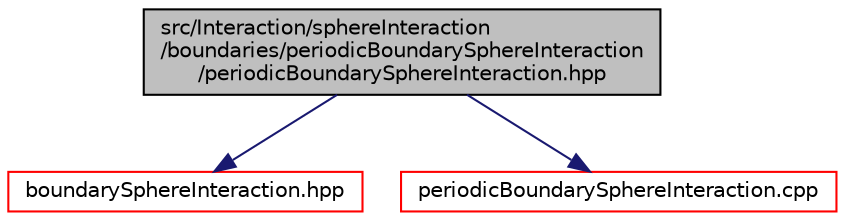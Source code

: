 digraph "src/Interaction/sphereInteraction/boundaries/periodicBoundarySphereInteraction/periodicBoundarySphereInteraction.hpp"
{
 // LATEX_PDF_SIZE
  edge [fontname="Helvetica",fontsize="10",labelfontname="Helvetica",labelfontsize="10"];
  node [fontname="Helvetica",fontsize="10",shape=record];
  Node1 [label="src/Interaction/sphereInteraction\l/boundaries/periodicBoundarySphereInteraction\l/periodicBoundarySphereInteraction.hpp",height=0.2,width=0.4,color="black", fillcolor="grey75", style="filled", fontcolor="black",tooltip=" "];
  Node1 -> Node2 [color="midnightblue",fontsize="10",style="solid",fontname="Helvetica"];
  Node2 [label="boundarySphereInteraction.hpp",height=0.2,width=0.4,color="red", fillcolor="white", style="filled",URL="$boundarySphereInteraction_8hpp.html",tooltip=" "];
  Node1 -> Node180 [color="midnightblue",fontsize="10",style="solid",fontname="Helvetica"];
  Node180 [label="periodicBoundarySphereInteraction.cpp",height=0.2,width=0.4,color="red", fillcolor="white", style="filled",URL="$periodicBoundarySphereInteraction_8cpp.html",tooltip=" "];
}

